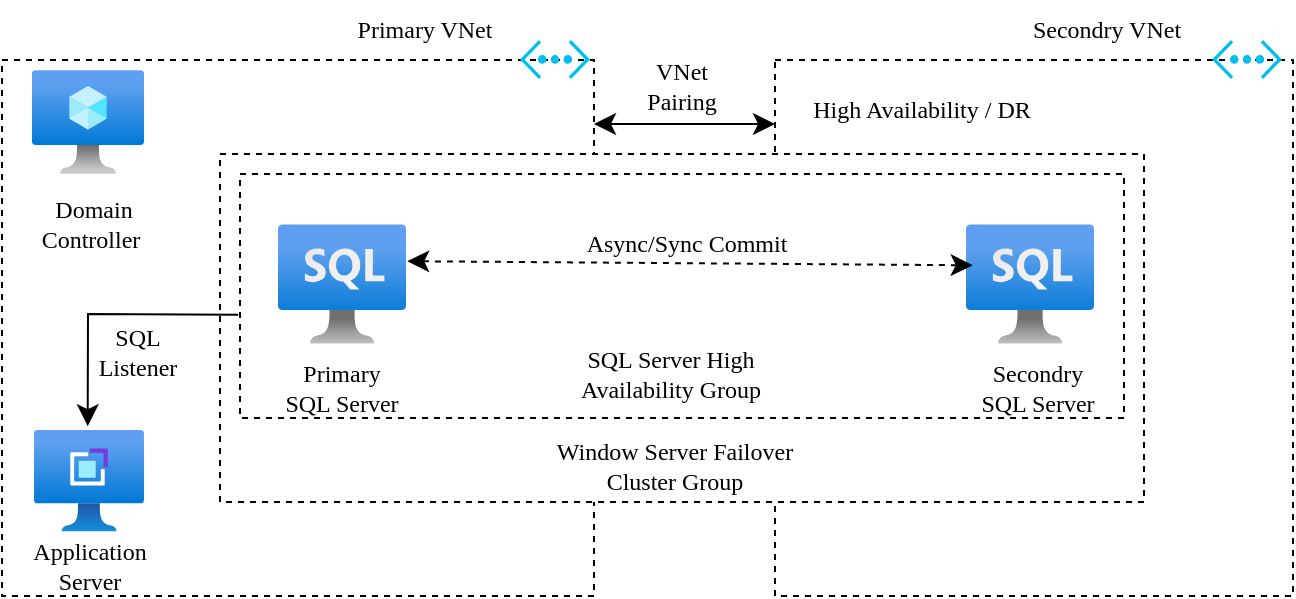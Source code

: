 <mxfile version="26.1.1">
  <diagram name="Page-1" id="uwJXxpfS16Cd_lnGsXoX">
    <mxGraphModel dx="1646" dy="951" grid="0" gridSize="10" guides="1" tooltips="1" connect="1" arrows="1" fold="1" page="0" pageScale="1" pageWidth="827" pageHeight="1169" math="0" shadow="0">
      <root>
        <mxCell id="0" />
        <mxCell id="1" parent="0" />
        <mxCell id="P_m3Yzzx6De8Q_QXUixc-3" value="" style="rounded=0;whiteSpace=wrap;html=1;fontFamily=Architects Daughter;fontSource=https%3A%2F%2Ffonts.googleapis.com%2Fcss%3Ffamily%3DArchitects%2BDaughter;dashed=1;" vertex="1" parent="1">
          <mxGeometry x="-116" y="24" width="296" height="268" as="geometry" />
        </mxCell>
        <mxCell id="P_m3Yzzx6De8Q_QXUixc-4" value="" style="rounded=0;whiteSpace=wrap;html=1;fontFamily=Architects Daughter;fontSource=https%3A%2F%2Ffonts.googleapis.com%2Fcss%3Ffamily%3DArchitects%2BDaughter;dashed=1;" vertex="1" parent="1">
          <mxGeometry x="270.5" y="24" width="259" height="268" as="geometry" />
        </mxCell>
        <mxCell id="P_m3Yzzx6De8Q_QXUixc-20" value="" style="rounded=0;whiteSpace=wrap;html=1;fontFamily=Architects Daughter;fontSource=https%3A%2F%2Ffonts.googleapis.com%2Fcss%3Ffamily%3DArchitects%2BDaughter;dashed=1;" vertex="1" parent="1">
          <mxGeometry x="-7" y="71" width="462" height="174" as="geometry" />
        </mxCell>
        <mxCell id="P_m3Yzzx6De8Q_QXUixc-23" value="" style="rounded=0;whiteSpace=wrap;html=1;fontFamily=Architects Daughter;fontSource=https%3A%2F%2Ffonts.googleapis.com%2Fcss%3Ffamily%3DArchitects%2BDaughter;dashed=1;" vertex="1" parent="1">
          <mxGeometry x="3" y="81" width="442" height="122" as="geometry" />
        </mxCell>
        <mxCell id="P_m3Yzzx6De8Q_QXUixc-14" style="edgeStyle=none;curved=1;rounded=0;orthogonalLoop=1;jettySize=auto;html=1;entryX=0;entryY=0.5;entryDx=0;entryDy=0;fontFamily=Architects Daughter;fontSource=https%3A%2F%2Ffonts.googleapis.com%2Fcss%3Ffamily%3DArchitects%2BDaughter;fontSize=16;startSize=8;endArrow=classic;endSize=8;sourcePerimeterSpacing=8;targetPerimeterSpacing=8;startArrow=classic;startFill=1;endFill=1;exitX=1;exitY=0.5;exitDx=0;exitDy=0;" edge="1" parent="1">
          <mxGeometry relative="1" as="geometry">
            <mxPoint x="180" y="56" as="sourcePoint" />
            <mxPoint x="270.5" y="56" as="targetPoint" />
          </mxGeometry>
        </mxCell>
        <mxCell id="P_m3Yzzx6De8Q_QXUixc-1" value="" style="image;aspect=fixed;html=1;points=[];align=center;fontSize=12;image=img/lib/azure2/databases/Azure_SQL_VM.svg;fontFamily=Architects Daughter;fontSource=https%3A%2F%2Ffonts.googleapis.com%2Fcss%3Ffamily%3DArchitects%2BDaughter;" vertex="1" parent="1">
          <mxGeometry x="22" y="106" width="64" height="60" as="geometry" />
        </mxCell>
        <mxCell id="P_m3Yzzx6De8Q_QXUixc-2" value="" style="image;aspect=fixed;html=1;points=[];align=center;fontSize=12;image=img/lib/azure2/databases/Azure_SQL_VM.svg;fontFamily=Architects Daughter;fontSource=https%3A%2F%2Ffonts.googleapis.com%2Fcss%3Ffamily%3DArchitects%2BDaughter;" vertex="1" parent="1">
          <mxGeometry x="366" y="106" width="64" height="60" as="geometry" />
        </mxCell>
        <mxCell id="P_m3Yzzx6De8Q_QXUixc-5" value="" style="verticalLabelPosition=bottom;html=1;verticalAlign=top;align=center;strokeColor=none;fillColor=#00BEF2;shape=mxgraph.azure.virtual_network;pointerEvents=1;fontFamily=Architects Daughter;fontSource=https%3A%2F%2Ffonts.googleapis.com%2Fcss%3Ffamily%3DArchitects%2BDaughter;" vertex="1" parent="1">
          <mxGeometry x="143" y="14" width="35" height="19.5" as="geometry" />
        </mxCell>
        <mxCell id="P_m3Yzzx6De8Q_QXUixc-6" value="" style="verticalLabelPosition=bottom;html=1;verticalAlign=top;align=center;strokeColor=none;fillColor=#00BEF2;shape=mxgraph.azure.virtual_network;pointerEvents=1;fontFamily=Architects Daughter;fontSource=https%3A%2F%2Ffonts.googleapis.com%2Fcss%3Ffamily%3DArchitects%2BDaughter;" vertex="1" parent="1">
          <mxGeometry x="489" y="14" width="35" height="19.5" as="geometry" />
        </mxCell>
        <mxCell id="P_m3Yzzx6De8Q_QXUixc-7" value="" style="image;aspect=fixed;html=1;points=[];align=center;fontSize=12;image=img/lib/azure2/compute/Virtual_Machine.svg;fontFamily=Architects Daughter;fontSource=https%3A%2F%2Ffonts.googleapis.com%2Fcss%3Ffamily%3DArchitects%2BDaughter;" vertex="1" parent="1">
          <mxGeometry x="-101" y="29.06" width="56" height="51.94" as="geometry" />
        </mxCell>
        <mxCell id="P_m3Yzzx6De8Q_QXUixc-8" value="" style="image;aspect=fixed;html=1;points=[];align=center;fontSize=12;image=img/lib/azure2/other/VM_Application_Definition.svg;fontFamily=Architects Daughter;fontSource=https%3A%2F%2Ffonts.googleapis.com%2Fcss%3Ffamily%3DArchitects%2BDaughter;" vertex="1" parent="1">
          <mxGeometry x="-100" y="209" width="55" height="50.79" as="geometry" />
        </mxCell>
        <mxCell id="P_m3Yzzx6De8Q_QXUixc-9" value="Domain Controller&amp;nbsp;" style="text;html=1;align=center;verticalAlign=middle;whiteSpace=wrap;rounded=0;fontFamily=Georgia;" vertex="1" parent="1">
          <mxGeometry x="-100" y="91" width="60" height="30" as="geometry" />
        </mxCell>
        <mxCell id="P_m3Yzzx6De8Q_QXUixc-10" value="Primary SQL Server" style="text;html=1;align=center;verticalAlign=middle;whiteSpace=wrap;rounded=0;fontFamily=Georgia;" vertex="1" parent="1">
          <mxGeometry x="22" y="173" width="64" height="30" as="geometry" />
        </mxCell>
        <mxCell id="P_m3Yzzx6De8Q_QXUixc-11" value="Application Server" style="text;html=1;align=center;verticalAlign=middle;whiteSpace=wrap;rounded=0;fontFamily=Georgia;" vertex="1" parent="1">
          <mxGeometry x="-104.5" y="262" width="64" height="30" as="geometry" />
        </mxCell>
        <mxCell id="P_m3Yzzx6De8Q_QXUixc-12" value="High Availability / DR&amp;nbsp;" style="text;html=1;align=center;verticalAlign=middle;whiteSpace=wrap;rounded=0;fontFamily=Georgia;" vertex="1" parent="1">
          <mxGeometry x="275" y="33.5" width="141" height="30" as="geometry" />
        </mxCell>
        <mxCell id="P_m3Yzzx6De8Q_QXUixc-13" value="Secondry SQL Server" style="text;html=1;align=center;verticalAlign=middle;whiteSpace=wrap;rounded=0;fontFamily=Georgia;" vertex="1" parent="1">
          <mxGeometry x="370" y="173" width="64" height="30" as="geometry" />
        </mxCell>
        <mxCell id="P_m3Yzzx6De8Q_QXUixc-15" value="VNet Pairing" style="text;html=1;align=center;verticalAlign=middle;whiteSpace=wrap;rounded=0;fontFamily=Georgia;" vertex="1" parent="1">
          <mxGeometry x="192" y="22" width="64" height="30" as="geometry" />
        </mxCell>
        <mxCell id="P_m3Yzzx6De8Q_QXUixc-16" value="Primary VNet" style="text;html=1;align=center;verticalAlign=middle;whiteSpace=wrap;rounded=0;fontFamily=Georgia;" vertex="1" parent="1">
          <mxGeometry x="43" y="-6" width="105" height="30" as="geometry" />
        </mxCell>
        <mxCell id="P_m3Yzzx6De8Q_QXUixc-17" value="Secondry VNet" style="text;html=1;align=center;verticalAlign=middle;whiteSpace=wrap;rounded=0;fontFamily=Georgia;" vertex="1" parent="1">
          <mxGeometry x="384" y="-6" width="105" height="30" as="geometry" />
        </mxCell>
        <mxCell id="P_m3Yzzx6De8Q_QXUixc-18" style="edgeStyle=none;curved=1;rounded=0;orthogonalLoop=1;jettySize=auto;html=1;entryX=0.052;entryY=0.344;entryDx=0;entryDy=0;entryPerimeter=0;fontFamily=Architects Daughter;fontSource=https%3A%2F%2Ffonts.googleapis.com%2Fcss%3Ffamily%3DArchitects%2BDaughter;fontSize=16;startSize=8;endArrow=classic;endSize=8;sourcePerimeterSpacing=8;targetPerimeterSpacing=8;exitX=1.01;exitY=0.31;exitDx=0;exitDy=0;exitPerimeter=0;endFill=1;startArrow=classic;startFill=1;dashed=1;" edge="1" parent="1" source="P_m3Yzzx6De8Q_QXUixc-1" target="P_m3Yzzx6De8Q_QXUixc-2">
          <mxGeometry relative="1" as="geometry" />
        </mxCell>
        <mxCell id="P_m3Yzzx6De8Q_QXUixc-19" value="Async/Sync Commit" style="text;html=1;align=center;verticalAlign=middle;whiteSpace=wrap;rounded=0;fontFamily=Georgia;" vertex="1" parent="1">
          <mxGeometry x="163.5" y="101" width="125" height="30" as="geometry" />
        </mxCell>
        <mxCell id="P_m3Yzzx6De8Q_QXUixc-21" value="Window Server Failover Cluster Group" style="text;html=1;align=center;verticalAlign=middle;whiteSpace=wrap;rounded=0;fontFamily=Georgia;" vertex="1" parent="1">
          <mxGeometry x="158" y="212" width="125" height="30" as="geometry" />
        </mxCell>
        <mxCell id="P_m3Yzzx6De8Q_QXUixc-24" value="SQL Server High Availability Group" style="text;html=1;align=center;verticalAlign=middle;whiteSpace=wrap;rounded=0;fontFamily=Georgia;" vertex="1" parent="1">
          <mxGeometry x="156" y="166" width="125" height="30" as="geometry" />
        </mxCell>
        <mxCell id="P_m3Yzzx6De8Q_QXUixc-25" value="" style="edgeStyle=none;orthogonalLoop=1;jettySize=auto;html=1;rounded=0;fontFamily=Architects Daughter;fontSource=https%3A%2F%2Ffonts.googleapis.com%2Fcss%3Ffamily%3DArchitects%2BDaughter;fontSize=16;startSize=14;endArrow=classic;endSize=8;sourcePerimeterSpacing=8;targetPerimeterSpacing=8;curved=0;entryX=0.488;entryY=-0.038;entryDx=0;entryDy=0;entryPerimeter=0;exitX=-0.002;exitY=0.577;exitDx=0;exitDy=0;exitPerimeter=0;endFill=1;" edge="1" parent="1" source="P_m3Yzzx6De8Q_QXUixc-23" target="P_m3Yzzx6De8Q_QXUixc-8">
          <mxGeometry width="140" relative="1" as="geometry">
            <mxPoint x="24" y="194" as="sourcePoint" />
            <mxPoint x="164" y="194" as="targetPoint" />
            <Array as="points">
              <mxPoint x="-73" y="151" />
            </Array>
          </mxGeometry>
        </mxCell>
        <mxCell id="P_m3Yzzx6De8Q_QXUixc-26" value="SQL Listener" style="text;html=1;align=center;verticalAlign=middle;whiteSpace=wrap;rounded=0;fontFamily=Georgia;" vertex="1" parent="1">
          <mxGeometry x="-80" y="155" width="64" height="30" as="geometry" />
        </mxCell>
      </root>
    </mxGraphModel>
  </diagram>
</mxfile>
